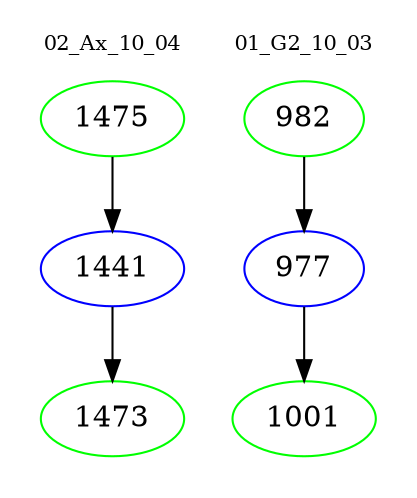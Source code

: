 digraph{
subgraph cluster_0 {
color = white
label = "02_Ax_10_04";
fontsize=10;
T0_1475 [label="1475", color="green"]
T0_1475 -> T0_1441 [color="black"]
T0_1441 [label="1441", color="blue"]
T0_1441 -> T0_1473 [color="black"]
T0_1473 [label="1473", color="green"]
}
subgraph cluster_1 {
color = white
label = "01_G2_10_03";
fontsize=10;
T1_982 [label="982", color="green"]
T1_982 -> T1_977 [color="black"]
T1_977 [label="977", color="blue"]
T1_977 -> T1_1001 [color="black"]
T1_1001 [label="1001", color="green"]
}
}
